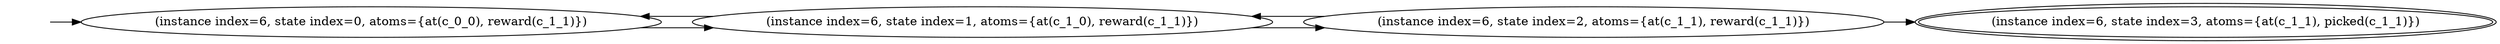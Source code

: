 digraph {
rankdir="LR"
s0[label="(instance index=6, state index=0, atoms={at(c_0_0), reward(c_1_1)})"]
s1[label="(instance index=6, state index=1, atoms={at(c_1_0), reward(c_1_1)})"]
s2[label="(instance index=6, state index=2, atoms={at(c_1_1), reward(c_1_1)})"]
s3[peripheries=2,label="(instance index=6, state index=3, atoms={at(c_1_1), picked(c_1_1)})"]
Dangling [ label = "", style = invis ]
{ rank = same; Dangling }
Dangling -> s0
{ rank = same; s0}
{ rank = same; s1}
{ rank = same; s2}
{ rank = same; s3}
{
s0->s1
}
{
s1->s0
s1->s2
}
{
s2->s1
s2->s3
}
{
}
}
